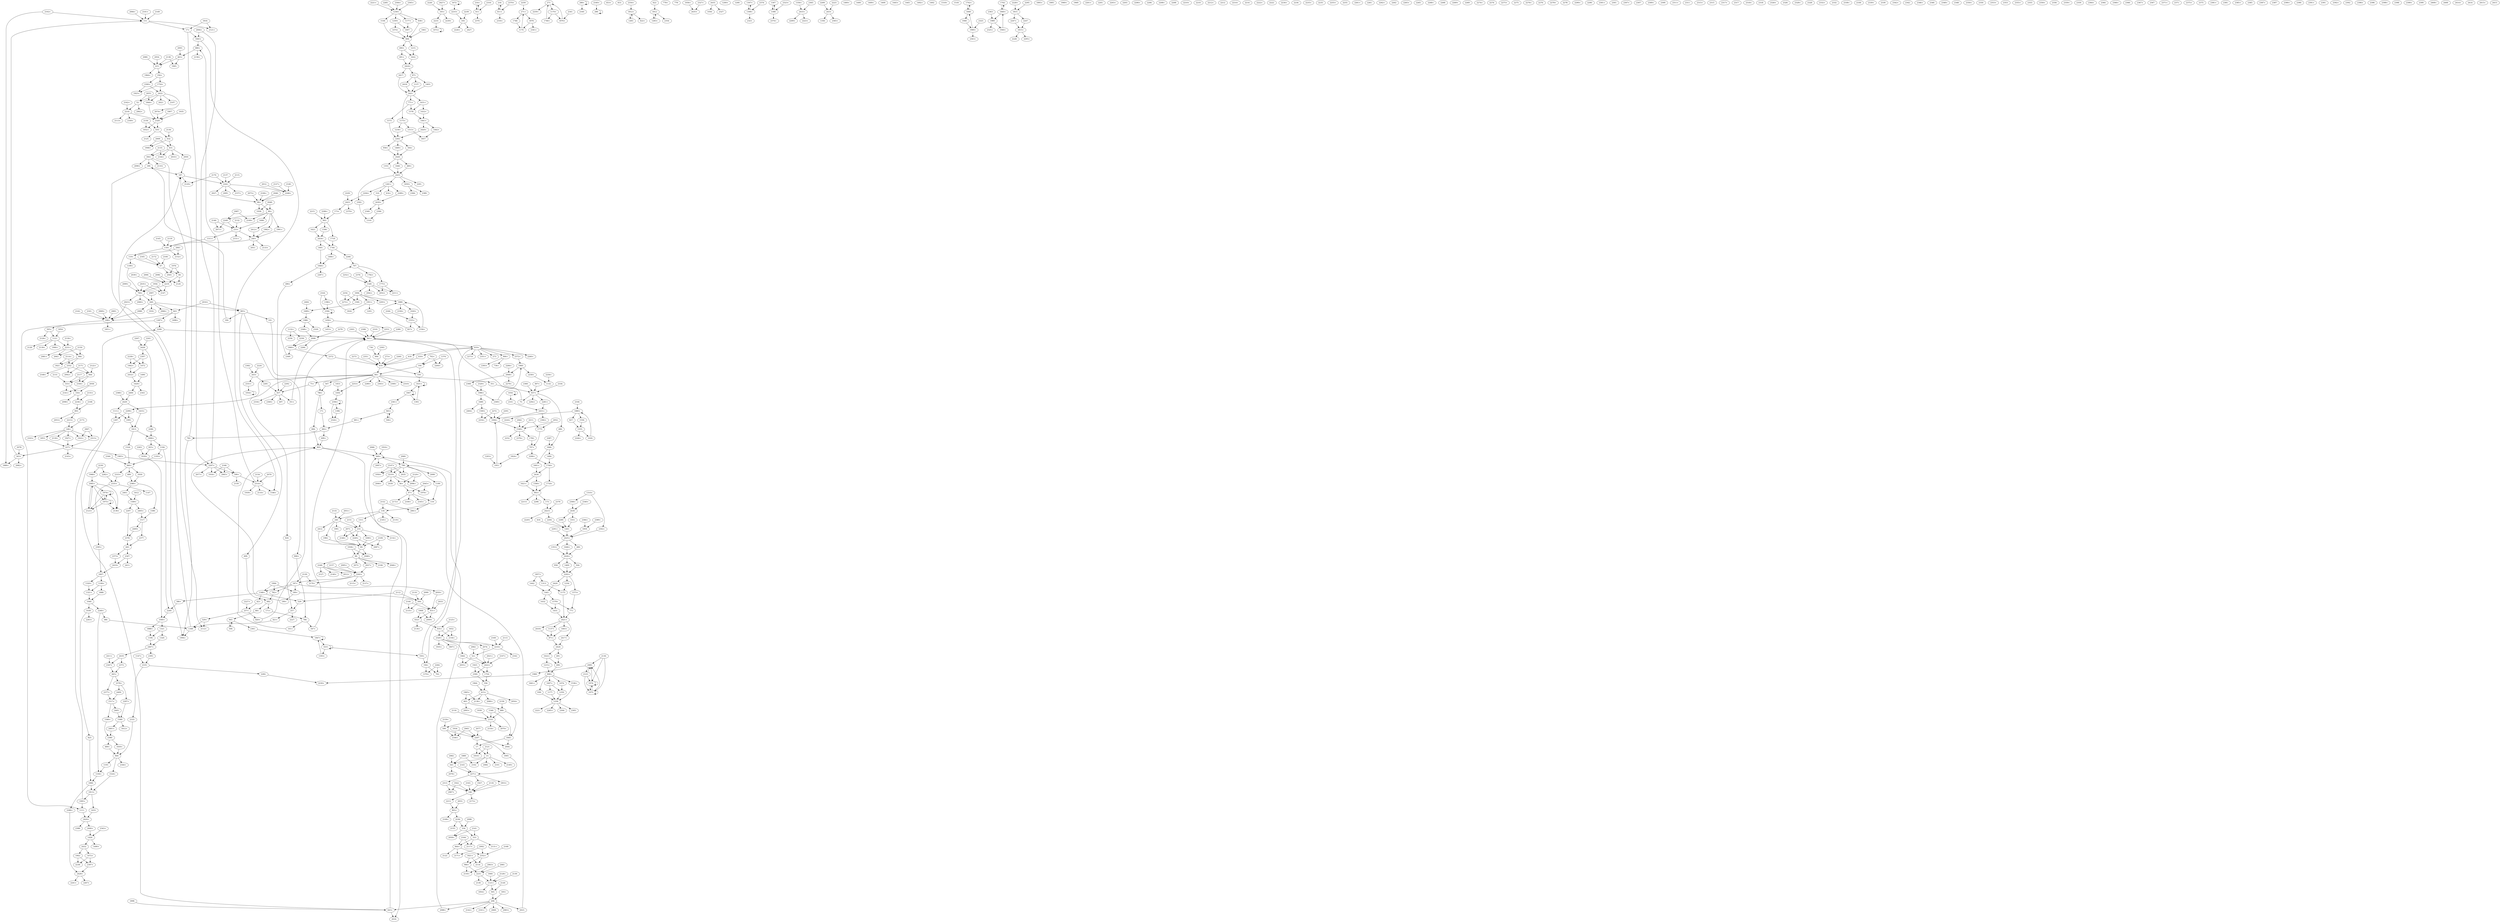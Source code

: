 digraph adj {
graph [k=96]
edge [d=-95]
"15+" [l=96 C=255]
"15-" [l=96 C=255]
"17+" [l=103 C=2040]
"17-" [l=103 C=2040]
"52+" [l=99 C=1020]
"52-" [l=99 C=1020]
"66+" [l=100 C=1275]
"66-" [l=100 C=1275]
"67+" [l=97 C=510]
"67-" [l=97 C=510]
"75+" [l=24370 C=646734]
"75-" [l=24370 C=646734]
"88+" [l=106 C=2805]
"88-" [l=106 C=2805]
"89+" [l=120 C=6375]
"89-" [l=120 C=6375]
"101+" [l=2325 C=79403]
"101-" [l=2325 C=79403]
"118+" [l=148 C=13515]
"118-" [l=148 C=13515]
"119+" [l=100 C=1275]
"119-" [l=100 C=1275]
"146+" [l=166 C=18105]
"146-" [l=166 C=18105]
"165+" [l=1222 C=54197]
"165-" [l=1222 C=54197]
"171+" [l=7738 C=255020]
"171-" [l=7738 C=255020]
"173+" [l=10510 C=230614]
"173-" [l=10510 C=230614]
"187+" [l=99 C=1020]
"187-" [l=99 C=1020]
"189+" [l=96 C=255]
"189-" [l=96 C=255]
"190+" [l=264 C=7681]
"190-" [l=264 C=7681]
"194+" [l=2147 C=88222]
"194-" [l=2147 C=88222]
"208+" [l=112 C=4335]
"208-" [l=112 C=4335]
"216+" [l=1236 C=30328]
"216-" [l=1236 C=30328]
"233+" [l=96 C=255]
"233-" [l=96 C=255]
"240+" [l=100 C=1275]
"240-" [l=100 C=1275]
"257+" [l=533 C=63338]
"257-" [l=533 C=63338]
"271+" [l=197 C=5775]
"271-" [l=197 C=5775]
"273+" [l=2794 C=35081]
"273-" [l=2794 C=35081]
"288+" [l=4413 C=812675]
"288-" [l=4413 C=812675]
"304+" [l=109 C=3570]
"304-" [l=109 C=3570]
"310+" [l=26243 C=479203]
"310-" [l=26243 C=479203]
"333+" [l=138 C=10965]
"333-" [l=138 C=10965]
"334+" [l=102 C=1785]
"334-" [l=102 C=1785]
"343+" [l=98 C=765]
"343-" [l=98 C=765]
"351+" [l=7253 C=225304]
"351-" [l=7253 C=225304]
"356+" [l=347 C=64260]
"356-" [l=347 C=64260]
"386+" [l=351 C=3382]
"386-" [l=351 C=3382]
"415+" [l=132 C=9435]
"415-" [l=132 C=9435]
"416+" [l=5601 C=78035]
"416-" [l=5601 C=78035]
"418+" [l=1220 C=82332]
"418-" [l=1220 C=82332]
"421+" [l=3749 C=123357]
"421-" [l=3749 C=123357]
"445+" [l=146 C=4188]
"445-" [l=146 C=4188]
"453+" [l=9074 C=151905]
"453-" [l=9074 C=151905]
"463+" [l=115 C=5100]
"463-" [l=115 C=5100]
"480+" [l=209 C=13212]
"480-" [l=209 C=13212]
"489+" [l=239 C=2230]
"489-" [l=239 C=2230]
"490+" [l=149 C=8649]
"490-" [l=149 C=8649]
"491+" [l=191 C=7088]
"491-" [l=191 C=7088]
"496+" [l=2223 C=35019]
"496-" [l=2223 C=35019]
"497+" [l=10796 C=189457]
"497-" [l=10796 C=189457]
"499+" [l=6389 C=161940]
"499-" [l=6389 C=161940]
"504+" [l=190 C=9413]
"504-" [l=190 C=9413]
"505+" [l=110 C=3825]
"505-" [l=110 C=3825]
"506+" [l=3891 C=94801]
"506-" [l=3891 C=94801]
"529+" [l=1282 C=60978]
"529-" [l=1282 C=60978]
"547+" [l=1186 C=41712]
"547-" [l=1186 C=41712]
"550+" [l=1033 C=36004]
"550-" [l=1033 C=36004]
"599+" [l=99 C=1020]
"599-" [l=99 C=1020]
"611+" [l=130 C=930]
"611-" [l=130 C=930]
"619+" [l=297 C=42601]
"619-" [l=297 C=42601]
"622+" [l=9576 C=133886]
"622-" [l=9576 C=133886]
"631+" [l=98 C=765]
"631-" [l=98 C=765]
"632+" [l=101 C=1530]
"632-" [l=101 C=1530]
"635+" [l=97 C=510]
"635-" [l=97 C=510]
"643+" [l=96 C=255]
"643-" [l=96 C=255]
"649+" [l=97 C=510]
"649-" [l=97 C=510]
"681+" [l=2120 C=42076]
"681-" [l=2120 C=42076]
"682+" [l=601 C=26073]
"682-" [l=601 C=26073]
"702+" [l=4750 C=207094]
"702-" [l=4750 C=207094]
"736+" [l=3070 C=40803]
"736-" [l=3070 C=40803]
"771+" [l=146 C=1941]
"771-" [l=146 C=1941]
"778+" [l=1227 C=14199]
"778-" [l=1227 C=14199]
"782+" [l=190 C=2195]
"782-" [l=190 C=2195]
"786+" [l=2493 C=98003]
"786-" [l=2493 C=98003]
"790+" [l=114 C=4845]
"790-" [l=114 C=4845]
"797+" [l=148 C=1759]
"797-" [l=148 C=1759]
"805+" [l=96 C=244]
"805-" [l=96 C=244]
"806+" [l=189 C=4236]
"806-" [l=189 C=4236]
"808+" [l=662 C=87866]
"808-" [l=662 C=87866]
"820+" [l=188 C=4316]
"820-" [l=188 C=4316]
"825+" [l=3015 C=66636]
"825-" [l=3015 C=66636]
"827+" [l=230 C=1103]
"827-" [l=230 C=1103]
"837+" [l=1159 C=73560]
"837-" [l=1159 C=73560]
"840+" [l=122 C=1195]
"840-" [l=122 C=1195]
"841+" [l=566 C=90444]
"841-" [l=566 C=90444]
"844+" [l=190 C=24225]
"844-" [l=190 C=24225]
"871+" [l=191 C=13671]
"871-" [l=191 C=13671]
"880+" [l=100 C=1275]
"880-" [l=100 C=1275]
"893+" [l=97 C=510]
"893-" [l=97 C=510]
"906+" [l=758 C=11798]
"906-" [l=758 C=11798]
"938+" [l=234 C=6538]
"938-" [l=234 C=6538]
"945+" [l=1787 C=79845]
"945-" [l=1787 C=79845]
"958+" [l=191 C=4611]
"958-" [l=191 C=4611]
"984+" [l=99 C=1020]
"984-" [l=99 C=1020]
"993+" [l=151 C=2764]
"993-" [l=151 C=2764]
"1020+" [l=315 C=2684]
"1020-" [l=315 C=2684]
"1039+" [l=204 C=4244]
"1039-" [l=204 C=4244]
"1040+" [l=326 C=12323]
"1040-" [l=326 C=12323]
"1054+" [l=167 C=364]
"1054-" [l=167 C=364]
"1056+" [l=1846 C=28910]
"1056-" [l=1846 C=28910]
"1062+" [l=1127 C=10511]
"1062-" [l=1127 C=10511]
"1104+" [l=188 C=989]
"1104-" [l=188 C=989]
"1106+" [l=254 C=7634]
"1106-" [l=254 C=7634]
"1111+" [l=428 C=5257]
"1111-" [l=428 C=5257]
"1121+" [l=104 C=2295]
"1121-" [l=104 C=2295]
"1132+" [l=227 C=4828]
"1132-" [l=227 C=4828]
"1137+" [l=188 C=6647]
"1137-" [l=188 C=6647]
"1147+" [l=245 C=2521]
"1147-" [l=245 C=2521]
"1170+" [l=168 C=1754]
"1170-" [l=168 C=1754]
"1175+" [l=242 C=13513]
"1175-" [l=242 C=13513]
"1177+" [l=315 C=6316]
"1177-" [l=315 C=6316]
"1193+" [l=206 C=1907]
"1193-" [l=206 C=1907]
"1199+" [l=192 C=3844]
"1199-" [l=192 C=3844]
"1200+" [l=1679 C=23986]
"1200-" [l=1679 C=23986]
"1203+" [l=403 C=3457]
"1203-" [l=403 C=3457]
"1215+" [l=191 C=2766]
"1215-" [l=191 C=2766]
"1234+" [l=438 C=17487]
"1234-" [l=438 C=17487]
"1258+" [l=130 C=5181]
"1258-" [l=130 C=5181]
"1259+" [l=150 C=5877]
"1259-" [l=150 C=5877]
"1261+" [l=189 C=6923]
"1261-" [l=189 C=6923]
"1283+" [l=310 C=2951]
"1283-" [l=310 C=2951]
"1287+" [l=186 C=1043]
"1287-" [l=186 C=1043]
"1307+" [l=289 C=3031]
"1307-" [l=289 C=3031]
"1308+" [l=123 C=547]
"1308-" [l=123 C=547]
"1310+" [l=137 C=1175]
"1310-" [l=137 C=1175]
"1311+" [l=191 C=4282]
"1311-" [l=191 C=4282]
"1313+" [l=481 C=11884]
"1313-" [l=481 C=11884]
"1320+" [l=335 C=5965]
"1320-" [l=335 C=5965]
"1321+" [l=147 C=2542]
"1321-" [l=147 C=2542]
"1348+" [l=96 C=82]
"1348-" [l=96 C=82]
"1353+" [l=191 C=1816]
"1353-" [l=191 C=1816]
"1356+" [l=722 C=8864]
"1356-" [l=722 C=8864]
"1374+" [l=1136 C=22378]
"1374-" [l=1136 C=22378]
"1393+" [l=250 C=1936]
"1393-" [l=250 C=1936]
"1396+" [l=403 C=5691]
"1396-" [l=403 C=5691]
"1400+" [l=1607 C=16182]
"1400-" [l=1607 C=16182]
"1403+" [l=188 C=4408]
"1403-" [l=188 C=4408]
"1409+" [l=441 C=2847]
"1409-" [l=441 C=2847]
"1426+" [l=173 C=2956]
"1426-" [l=173 C=2956]
"1431+" [l=156 C=3315]
"1431-" [l=156 C=3315]
"1432+" [l=191 C=2190]
"1432-" [l=191 C=2190]
"1433+" [l=541 C=7488]
"1433-" [l=541 C=7488]
"1441+" [l=169 C=5007]
"1441-" [l=169 C=5007]
"1442+" [l=194 C=2514]
"1442-" [l=194 C=2514]
"1445+" [l=557 C=4170]
"1445-" [l=557 C=4170]
"1453+" [l=147 C=1847]
"1453-" [l=147 C=1847]
"1456+" [l=215 C=4027]
"1456-" [l=215 C=4027]
"1469+" [l=191 C=4231]
"1469-" [l=191 C=4231]
"1472+" [l=1127 C=11700]
"1472-" [l=1127 C=11700]
"1474+" [l=192 C=4705]
"1474-" [l=192 C=4705]
"1484+" [l=343 C=2274]
"1484-" [l=343 C=2274]
"1490+" [l=409 C=3894]
"1490-" [l=409 C=3894]
"1492+" [l=1391 C=11091]
"1492-" [l=1391 C=11091]
"1500+" [l=229 C=1449]
"1500-" [l=229 C=1449]
"1506+" [l=350 C=5249]
"1506-" [l=350 C=5249]
"1517+" [l=155 C=2208]
"1517-" [l=155 C=2208]
"1518+" [l=770 C=4648]
"1518-" [l=770 C=4648]
"1524+" [l=381 C=4065]
"1524-" [l=381 C=4065]
"1536+" [l=324 C=3733]
"1536-" [l=324 C=3733]
"1546+" [l=122 C=114]
"1546-" [l=122 C=114]
"1549+" [l=99 C=62]
"1549-" [l=99 C=62]
"1555+" [l=157 C=1095]
"1555-" [l=157 C=1095]
"1556+" [l=230 C=830]
"1556-" [l=230 C=830]
"1573+" [l=252 C=4401]
"1573-" [l=252 C=4401]
"1578+" [l=156 C=4790]
"1578-" [l=156 C=4790]
"1580+" [l=725 C=12870]
"1580-" [l=725 C=12870]
"1589+" [l=167 C=3230]
"1589-" [l=167 C=3230]
"1601+" [l=453 C=3711]
"1601-" [l=453 C=3711]
"1607+" [l=112 C=579]
"1607-" [l=112 C=579]
"1612+" [l=254 C=2324]
"1612-" [l=254 C=2324]
"1621+" [l=333 C=2521]
"1621-" [l=333 C=2521]
"1622+" [l=149 C=7536]
"1622-" [l=149 C=7536]
"1631+" [l=143 C=1542]
"1631-" [l=143 C=1542]
"1646+" [l=191 C=1661]
"1646-" [l=191 C=1661]
"1652+" [l=155 C=173]
"1652-" [l=155 C=173]
"1661+" [l=192 C=2475]
"1661-" [l=192 C=2475]
"1672+" [l=211 C=1360]
"1672-" [l=211 C=1360]
"1689+" [l=260 C=1759]
"1689-" [l=260 C=1759]
"1690+" [l=191 C=393]
"1690-" [l=191 C=393]
"1694+" [l=195 C=670]
"1694-" [l=195 C=670]
"1702+" [l=229 C=926]
"1702-" [l=229 C=926]
"1718+" [l=626 C=10536]
"1718-" [l=626 C=10536]
"1744+" [l=163 C=2224]
"1744-" [l=163 C=2224]
"1746+" [l=191 C=1183]
"1746-" [l=191 C=1183]
"1754+" [l=191 C=518]
"1754-" [l=191 C=518]
"1775+" [l=232 C=1376]
"1775-" [l=232 C=1376]
"1782+" [l=191 C=1218]
"1782-" [l=191 C=1218]
"1806+" [l=125 C=813]
"1806-" [l=125 C=813]
"1807+" [l=101 C=14]
"1807-" [l=101 C=14]
"1812+" [l=129 C=731]
"1812-" [l=129 C=731]
"1813+" [l=121 C=544]
"1813-" [l=121 C=544]
"1815+" [l=123 C=865]
"1815-" [l=123 C=865]
"1816+" [l=148 C=130]
"1816-" [l=148 C=130]
"1821+" [l=146 C=177]
"1821-" [l=146 C=177]
"1824+" [l=295 C=3002]
"1824-" [l=295 C=3002]
"1830+" [l=281 C=2275]
"1830-" [l=281 C=2275]
"1840+" [l=129 C=388]
"1840-" [l=129 C=388]
"1844+" [l=191 C=389]
"1844-" [l=191 C=389]
"1845+" [l=191 C=514]
"1845-" [l=191 C=514]
"1846+" [l=117 C=385]
"1846-" [l=117 C=385]
"1847+" [l=132 C=1763]
"1847-" [l=132 C=1763]
"1851+" [l=105 C=28]
"1851-" [l=105 C=28]
"1853+" [l=191 C=346]
"1853-" [l=191 C=346]
"1854+" [l=154 C=179]
"1854-" [l=154 C=179]
"1857+" [l=96 C=47]
"1857-" [l=96 C=47]
"1859+" [l=185 C=2775]
"1859-" [l=185 C=2775]
"1876+" [l=147 C=1008]
"1876-" [l=147 C=1008]
"1880+" [l=96 C=27]
"1880-" [l=96 C=27]
"1888+" [l=228 C=2066]
"1888-" [l=228 C=2066]
"1889+" [l=120 C=128]
"1889-" [l=120 C=128]
"1895+" [l=396 C=2216]
"1895-" [l=396 C=2216]
"1898+" [l=102 C=18]
"1898-" [l=102 C=18]
"1900+" [l=111 C=33]
"1900-" [l=111 C=33]
"1905+" [l=191 C=481]
"1905-" [l=191 C=481]
"1908+" [l=146 C=233]
"1908-" [l=146 C=233]
"1916+" [l=138 C=187]
"1916-" [l=138 C=187]
"1922+" [l=177 C=309]
"1922-" [l=177 C=309]
"1925+" [l=112 C=40]
"1925-" [l=112 C=40]
"1927+" [l=191 C=285]
"1927-" [l=191 C=285]
"1934+" [l=143 C=644]
"1934-" [l=143 C=644]
"1935+" [l=155 C=170]
"1935-" [l=155 C=170]
"1938+" [l=110 C=30]
"1938-" [l=110 C=30]
"1939+" [l=102 C=22]
"1939-" [l=102 C=22]
"1940+" [l=199 C=736]
"1940-" [l=199 C=736]
"1951+" [l=238 C=1595]
"1951-" [l=238 C=1595]
"1956+" [l=165 C=187]
"1956-" [l=165 C=187]
"1960+" [l=206 C=1513]
"1960-" [l=206 C=1513]
"1964+" [l=142 C=148]
"1964-" [l=142 C=148]
"1965+" [l=134 C=86]
"1965-" [l=134 C=86]
"1968+" [l=189 C=1222]
"1968-" [l=189 C=1222]
"1969+" [l=193 C=485]
"1969-" [l=193 C=485]
"1974+" [l=191 C=1105]
"1974-" [l=191 C=1105]
"1975+" [l=96 C=255]
"1975-" [l=96 C=255]
"1976+" [l=138 C=151]
"1976-" [l=138 C=151]
"1982+" [l=191 C=383]
"1982-" [l=191 C=383]
"1986+" [l=120 C=271]
"1986-" [l=120 C=271]
"1989+" [l=98 C=69]
"1989-" [l=98 C=69]
"1991+" [l=191 C=551]
"1991-" [l=191 C=551]
"1994+" [l=149 C=133]
"1994-" [l=149 C=133]
"1995+" [l=136 C=384]
"1995-" [l=136 C=384]
"2004+" [l=154 C=201]
"2004-" [l=154 C=201]
"2006+" [l=132 C=84]
"2006-" [l=132 C=84]
"2008+" [l=96 C=12]
"2008-" [l=96 C=12]
"2009+" [l=126 C=137]
"2009-" [l=126 C=137]
"2012+" [l=173 C=166]
"2012-" [l=173 C=166]
"2016+" [l=157 C=261]
"2016-" [l=157 C=261]
"2021+" [l=155 C=248]
"2021-" [l=155 C=248]
"2023+" [l=191 C=266]
"2023-" [l=191 C=266]
"2027+" [l=191 C=348]
"2027-" [l=191 C=348]
"2033+" [l=143 C=254]
"2033-" [l=143 C=254]
"2035+" [l=134 C=177]
"2035-" [l=134 C=177]
"2039+" [l=127 C=83]
"2039-" [l=127 C=83]
"2042+" [l=276 C=1549]
"2042-" [l=276 C=1549]
"2045+" [l=124 C=67]
"2045-" [l=124 C=67]
"2046+" [l=142 C=98]
"2046-" [l=142 C=98]
"2048+" [l=153 C=301]
"2048-" [l=153 C=301]
"2050+" [l=191 C=336]
"2050-" [l=191 C=336]
"2051+" [l=113 C=48]
"2051-" [l=113 C=48]
"2052+" [l=120 C=177]
"2052-" [l=120 C=177]
"2053+" [l=145 C=165]
"2053-" [l=145 C=165]
"2054+" [l=163 C=161]
"2054-" [l=163 C=161]
"2055+" [l=122 C=96]
"2055-" [l=122 C=96]
"2058+" [l=130 C=140]
"2058-" [l=130 C=140]
"2060+" [l=166 C=179]
"2060-" [l=166 C=179]
"2061+" [l=168 C=210]
"2061-" [l=168 C=210]
"2062+" [l=129 C=98]
"2062-" [l=129 C=98]
"2063+" [l=171 C=207]
"2063-" [l=171 C=207]
"2065+" [l=123 C=226]
"2065-" [l=123 C=226]
"2066+" [l=103 C=21]
"2066-" [l=103 C=21]
"2067+" [l=138 C=149]
"2067-" [l=138 C=149]
"2069+" [l=136 C=161]
"2069-" [l=136 C=161]
"2070+" [l=128 C=68]
"2070-" [l=128 C=68]
"2071+" [l=136 C=98]
"2071-" [l=136 C=98]
"2073+" [l=112 C=53]
"2073-" [l=112 C=53]
"2074+" [l=191 C=279]
"2074-" [l=191 C=279]
"2077+" [l=140 C=150]
"2077-" [l=140 C=150]
"2078+" [l=122 C=78]
"2078-" [l=122 C=78]
"2080+" [l=117 C=51]
"2080-" [l=117 C=51]
"2081+" [l=138 C=118]
"2081-" [l=138 C=118]
"2082+" [l=153 C=158]
"2082-" [l=153 C=158]
"2083+" [l=138 C=128]
"2083-" [l=138 C=128]
"2084+" [l=134 C=83]
"2084-" [l=134 C=83]
"2085+" [l=96 C=24]
"2085-" [l=96 C=24]
"2087+" [l=170 C=255]
"2087-" [l=170 C=255]
"2088+" [l=191 C=360]
"2088-" [l=191 C=360]
"2090+" [l=139 C=97]
"2090-" [l=139 C=97]
"2092+" [l=125 C=87]
"2092-" [l=125 C=87]
"2093+" [l=143 C=190]
"2093-" [l=143 C=190]
"2095+" [l=121 C=63]
"2095-" [l=121 C=63]
"2096+" [l=116 C=44]
"2096-" [l=116 C=44]
"2097+" [l=160 C=174]
"2097-" [l=160 C=174]
"2098+" [l=115 C=60]
"2098-" [l=115 C=60]
"2099+" [l=146 C=156]
"2099-" [l=146 C=156]
"2100+" [l=150 C=121]
"2100-" [l=150 C=121]
"2101+" [l=120 C=88]
"2101-" [l=120 C=88]
"2102+" [l=108 C=33]
"2102-" [l=108 C=33]
"2106+" [l=168 C=245]
"2106-" [l=168 C=245]
"2107+" [l=164 C=168]
"2107-" [l=164 C=168]
"2108+" [l=108 C=32]
"2108-" [l=108 C=32]
"2109+" [l=159 C=186]
"2109-" [l=159 C=186]
"2110+" [l=141 C=101]
"2110-" [l=141 C=101]
"2112+" [l=144 C=272]
"2112-" [l=144 C=272]
"2113+" [l=126 C=70]
"2113-" [l=126 C=70]
"2114+" [l=127 C=70]
"2114-" [l=127 C=70]
"2115+" [l=155 C=231]
"2115-" [l=155 C=231]
"2116+" [l=127 C=158]
"2116-" [l=127 C=158]
"2117+" [l=171 C=234]
"2117-" [l=171 C=234]
"2118+" [l=138 C=162]
"2118-" [l=138 C=162]
"2119+" [l=109 C=40]
"2119-" [l=109 C=40]
"2120+" [l=135 C=111]
"2120-" [l=135 C=111]
"2121+" [l=109 C=36]
"2121-" [l=109 C=36]
"2122+" [l=143 C=111]
"2122-" [l=143 C=111]
"2123+" [l=190 C=1990]
"2123-" [l=190 C=1990]
"2125+" [l=131 C=89]
"2125-" [l=131 C=89]
"2126+" [l=117 C=51]
"2126-" [l=117 C=51]
"2127+" [l=130 C=160]
"2127-" [l=130 C=160]
"2128+" [l=123 C=77]
"2128-" [l=123 C=77]
"2129+" [l=137 C=154]
"2129-" [l=137 C=154]
"2130+" [l=127 C=69]
"2130-" [l=127 C=69]
"2131+" [l=136 C=101]
"2131-" [l=136 C=101]
"2132+" [l=157 C=151]
"2132-" [l=157 C=151]
"2133+" [l=118 C=48]
"2133-" [l=118 C=48]
"2134+" [l=113 C=44]
"2134-" [l=113 C=44]
"2135+" [l=112 C=48]
"2135-" [l=112 C=48]
"2136+" [l=111 C=130]
"2136-" [l=111 C=130]
"2137+" [l=125 C=84]
"2137-" [l=125 C=84]
"2138+" [l=116 C=46]
"2138-" [l=116 C=46]
"2139+" [l=108 C=32]
"2139-" [l=108 C=32]
"2140+" [l=142 C=115]
"2140-" [l=142 C=115]
"2141+" [l=131 C=78]
"2141-" [l=131 C=78]
"2142+" [l=118 C=48]
"2142-" [l=118 C=48]
"2143+" [l=138 C=137]
"2143-" [l=138 C=137]
"2144+" [l=149 C=110]
"2144-" [l=149 C=110]
"2145+" [l=111 C=44]
"2145-" [l=111 C=44]
"2146+" [l=115 C=52]
"2146-" [l=115 C=52]
"2147+" [l=126 C=163]
"2147-" [l=126 C=163]
"2149+" [l=124 C=68]
"2149-" [l=124 C=68]
"2150+" [l=110 C=33]
"2150-" [l=110 C=33]
"2151+" [l=109 C=50]
"2151-" [l=109 C=50]
"2152+" [l=123 C=77]
"2152-" [l=123 C=77]
"2154+" [l=131 C=88]
"2154-" [l=131 C=88]
"2155+" [l=130 C=100]
"2155-" [l=130 C=100]
"2156+" [l=113 C=44]
"2156-" [l=113 C=44]
"2157+" [l=102 C=16]
"2157-" [l=102 C=16]
"2158+" [l=108 C=42]
"2158-" [l=108 C=42]
"2159+" [l=119 C=71]
"2159-" [l=119 C=71]
"2160+" [l=144 C=163]
"2160-" [l=144 C=163]
"2161+" [l=158 C=214]
"2161-" [l=158 C=214]
"2162+" [l=119 C=57]
"2162-" [l=119 C=57]
"2163+" [l=138 C=100]
"2163-" [l=138 C=100]
"2164+" [l=144 C=100]
"2164-" [l=144 C=100]
"2165+" [l=112 C=36]
"2165-" [l=112 C=36]
"2166+" [l=122 C=78]
"2166-" [l=122 C=78]
"2168+" [l=133 C=78]
"2168-" [l=133 C=78]
"2169+" [l=130 C=74]
"2169-" [l=130 C=74]
"2170+" [l=113 C=43]
"2170-" [l=113 C=43]
"2171+" [l=166 C=203]
"2171-" [l=166 C=203]
"2172+" [l=116 C=65]
"2172-" [l=116 C=65]
"2173+" [l=134 C=89]
"2173-" [l=134 C=89]
"2201+" [l=7964 C=88253]
"2201-" [l=7964 C=88253]
"2202+" [l=425 C=67994]
"2202-" [l=425 C=67994]
"2203+" [l=77912 C=1104919]
"2203-" [l=77912 C=1104919]
"2204+" [l=20266 C=261690]
"2204-" [l=20266 C=261690]
"2206+" [l=26743 C=383189]
"2206-" [l=26743 C=383189]
"2207+" [l=142 C=11985]
"2207-" [l=142 C=11985]
"2208+" [l=15952 C=244346]
"2208-" [l=15952 C=244346]
"2209+" [l=11762 C=160195]
"2209-" [l=11762 C=160195]
"2210+" [l=13517 C=179164]
"2210-" [l=13517 C=179164]
"2211+" [l=9039 C=108201]
"2211-" [l=9039 C=108201]
"2212+" [l=51209 C=667705]
"2212-" [l=51209 C=667705]
"2213+" [l=230 C=34425]
"2213-" [l=230 C=34425]
"2214+" [l=4919 C=62120]
"2214-" [l=4919 C=62120]
"2215+" [l=19419 C=396353]
"2215-" [l=19419 C=396353]
"2216+" [l=110 C=3825]
"2216-" [l=110 C=3825]
"2219+" [l=103 C=2040]
"2219-" [l=103 C=2040]
"2221+" [l=41259 C=698574]
"2221-" [l=41259 C=698574]
"2222+" [l=22408 C=315351]
"2222-" [l=22408 C=315351]
"2223+" [l=6847 C=112496]
"2223-" [l=6847 C=112496]
"2224+" [l=105468 C=1525551]
"2224-" [l=105468 C=1525551]
"2226+" [l=49223 C=1048612]
"2226-" [l=49223 C=1048612]
"2227+" [l=11928 C=520015]
"2227-" [l=11928 C=520015]
"2228+" [l=80064 C=1671203]
"2228-" [l=80064 C=1671203]
"2229+" [l=96242 C=1432457]
"2229-" [l=96242 C=1432457]
"2230+" [l=98342 C=1367231]
"2230-" [l=98342 C=1367231]
"2231+" [l=162 C=17085]
"2231-" [l=162 C=17085]
"2233+" [l=15989 C=220343]
"2233-" [l=15989 C=220343]
"2234+" [l=16133 C=214584]
"2234-" [l=16133 C=214584]
"2235+" [l=54060 C=712825]
"2235-" [l=54060 C=712825]
"2236+" [l=605 C=130050]
"2236-" [l=605 C=130050]
"2238+" [l=23032 C=426654]
"2238-" [l=23032 C=426654]
"2239+" [l=166797 C=2686737]
"2239-" [l=166797 C=2686737]
"2240+" [l=2804 C=35475]
"2240-" [l=2804 C=35475]
"2241+" [l=35251 C=533427]
"2241-" [l=35251 C=533427]
"2242+" [l=142 C=11985]
"2242-" [l=142 C=11985]
"2244+" [l=2342 C=22582]
"2244-" [l=2342 C=22582]
"2247+" [l=1931 C=22222]
"2247-" [l=1931 C=22222]
"2248+" [l=151 C=14280]
"2248-" [l=151 C=14280]
"2249+" [l=148 C=13515]
"2249-" [l=148 C=13515]
"2252+" [l=5982 C=65194]
"2252-" [l=5982 C=65194]
"2253+" [l=56189 C=712090]
"2253-" [l=56189 C=712090]
"2254+" [l=34885 C=504079]
"2254-" [l=34885 C=504079]
"2255+" [l=36289 C=496637]
"2255-" [l=36289 C=496637]
"2256+" [l=81222 C=1185313]
"2256-" [l=81222 C=1185313]
"2258+" [l=99054 C=1791843]
"2258-" [l=99054 C=1791843]
"2259+" [l=9146 C=111497]
"2259-" [l=9146 C=111497]
"2260+" [l=43505 C=529545]
"2260-" [l=43505 C=529545]
"2261+" [l=17869 C=231125]
"2261-" [l=17869 C=231125]
"2262+" [l=39545 C=582349]
"2262-" [l=39545 C=582349]
"2263+" [l=116295 C=1742666]
"2263-" [l=116295 C=1742666]
"2264+" [l=21965 C=406853]
"2264-" [l=21965 C=406853]
"2265+" [l=123720 C=1781736]
"2265-" [l=123720 C=1781736]
"2266+" [l=44902 C=782985]
"2266-" [l=44902 C=782985]
"2267+" [l=13316 C=229710]
"2267-" [l=13316 C=229710]
"2268+" [l=29079 C=504895]
"2268-" [l=29079 C=504895]
"2269+" [l=28162 C=410037]
"2269-" [l=28162 C=410037]
"2271+" [l=128 C=8415]
"2271-" [l=128 C=8415]
"2272+" [l=45175 C=579832]
"2272-" [l=45175 C=579832]
"2273+" [l=25085 C=359879]
"2273-" [l=25085 C=359879]
"2274+" [l=9874 C=136400]
"2274-" [l=9874 C=136400]
"2275+" [l=52302 C=590871]
"2275-" [l=52302 C=590871]
"2276+" [l=36475 C=517973]
"2276-" [l=36475 C=517973]
"2278+" [l=100387 C=1464669]
"2278-" [l=100387 C=1464669]
"2279+" [l=6084 C=73839]
"2279-" [l=6084 C=73839]
"2280+" [l=14981 C=197020]
"2280-" [l=14981 C=197020]
"2281+" [l=15800 C=228310]
"2281-" [l=15800 C=228310]
"2282+" [l=108352 C=1658125]
"2282-" [l=108352 C=1658125]
"2284+" [l=64348 C=886670]
"2284-" [l=64348 C=886670]
"2285+" [l=114551 C=1791116]
"2285-" [l=114551 C=1791116]
"2286+" [l=23739 C=383083]
"2286-" [l=23739 C=383083]
"2287+" [l=9477 C=230244]
"2287-" [l=9477 C=230244]
"2289+" [l=34429 C=527326]
"2289-" [l=34429 C=527326]
"2290+" [l=26690 C=355441]
"2290-" [l=26690 C=355441]
"2291+" [l=80598 C=1298172]
"2291-" [l=80598 C=1298172]
"2292+" [l=46878 C=633293]
"2292-" [l=46878 C=633293]
"2293+" [l=13894 C=217323]
"2293-" [l=13894 C=217323]
"2295+" [l=14230 C=218728]
"2295-" [l=14230 C=218728]
"2296+" [l=11949 C=209475]
"2296-" [l=11949 C=209475]
"2297+" [l=539 C=12324]
"2297-" [l=539 C=12324]
"2299+" [l=2385 C=50573]
"2299-" [l=2385 C=50573]
"2300+" [l=191 C=24480]
"2300-" [l=191 C=24480]
"2301+" [l=66903 C=997745]
"2301-" [l=66903 C=997745]
"2302+" [l=94220 C=1441384]
"2302-" [l=94220 C=1441384]
"2303+" [l=34532 C=436351]
"2303-" [l=34532 C=436351]
"2304+" [l=15188 C=241708]
"2304-" [l=15188 C=241708]
"2305+" [l=5869 C=94772]
"2305-" [l=5869 C=94772]
"2306+" [l=4563 C=84142]
"2306-" [l=4563 C=84142]
"2307+" [l=4873 C=50822]
"2307-" [l=4873 C=50822]
"2308+" [l=115847 C=1911619]
"2308-" [l=115847 C=1911619]
"2309+" [l=9505 C=127506]
"2309-" [l=9505 C=127506]
"2310+" [l=7936 C=129887]
"2310-" [l=7936 C=129887]
"2311+" [l=132951 C=1807239]
"2311-" [l=132951 C=1807239]
"2313+" [l=173 C=19890]
"2313-" [l=173 C=19890]
"2314+" [l=104 C=2295]
"2314-" [l=104 C=2295]
"2315+" [l=14085 C=177640]
"2315-" [l=14085 C=177640]
"2316+" [l=12495 C=163075]
"2316-" [l=12495 C=163075]
"2317+" [l=3374 C=35455]
"2317-" [l=3374 C=35455]
"2318+" [l=174302 C=2569395]
"2318-" [l=174302 C=2569395]
"2320+" [l=107 C=3060]
"2320-" [l=107 C=3060]
"2323+" [l=7847 C=123767]
"2323-" [l=7847 C=123767]
"2324+" [l=61676 C=888949]
"2324-" [l=61676 C=888949]
"2325+" [l=29454 C=405333]
"2325-" [l=29454 C=405333]
"2326+" [l=1066 C=6135]
"2326-" [l=1066 C=6135]
"2327+" [l=27767 C=391009]
"2327-" [l=27767 C=391009]
"2328+" [l=110517 C=1459092]
"2328-" [l=110517 C=1459092]
"2329+" [l=6178 C=65818]
"2329-" [l=6178 C=65818]
"2331+" [l=9198 C=113543]
"2331-" [l=9198 C=113543]
"2332+" [l=25633 C=366829]
"2332-" [l=25633 C=366829]
"2333+" [l=491 C=7566]
"2333-" [l=491 C=7566]
"2334+" [l=42430 C=549357]
"2334-" [l=42430 C=549357]
"2335+" [l=141 C=2335]
"2335-" [l=141 C=2335]
"2336+" [l=10193 C=146964]
"2336-" [l=10193 C=146964]
"2338+" [l=6472 C=77697]
"2338-" [l=6472 C=77697]
"2339+" [l=79339 C=1254477]
"2339-" [l=79339 C=1254477]
"2340+" [l=32847 C=528786]
"2340-" [l=32847 C=528786]
"2341+" [l=27300 C=399398]
"2341-" [l=27300 C=399398]
"2342+" [l=30124 C=413374]
"2342-" [l=30124 C=413374]
"2343+" [l=3752 C=59577]
"2343-" [l=3752 C=59577]
"2344+" [l=17721 C=299419]
"2344-" [l=17721 C=299419]
"2346+" [l=21023 C=282666]
"2346-" [l=21023 C=282666]
"2347+" [l=239 C=8037]
"2347-" [l=239 C=8037]
"2348+" [l=61763 C=876387]
"2348-" [l=61763 C=876387]
"2350+" [l=33646 C=456742]
"2350-" [l=33646 C=456742]
"2351+" [l=3837 C=58814]
"2351-" [l=3837 C=58814]
"2352+" [l=117 C=5610]
"2352-" [l=117 C=5610]
"2353+" [l=41345 C=514295]
"2353-" [l=41345 C=514295]
"2354+" [l=72336 C=1049921]
"2354-" [l=72336 C=1049921]
"2355+" [l=4282 C=47176]
"2355-" [l=4282 C=47176]
"2356+" [l=7179 C=73704]
"2356-" [l=7179 C=73704]
"2359+" [l=15573 C=175300]
"2359-" [l=15573 C=175300]
"2360+" [l=2119 C=24576]
"2360-" [l=2119 C=24576]
"2361+" [l=1481 C=41699]
"2361-" [l=1481 C=41699]
"2363+" [l=114736 C=1653995]
"2363-" [l=114736 C=1653995]
"2364+" [l=6701 C=84031]
"2364-" [l=6701 C=84031]
"2365+" [l=112939 C=1755908]
"2365-" [l=112939 C=1755908]
"2366+" [l=1583 C=16361]
"2366-" [l=1583 C=16361]
"2367+" [l=51466 C=654540]
"2367-" [l=51466 C=654540]
"2368+" [l=29677 C=362057]
"2368-" [l=29677 C=362057]
"2369+" [l=25849 C=331906]
"2369-" [l=25849 C=331906]
"2370+" [l=141432 C=2151047]
"2370-" [l=141432 C=2151047]
"2371+" [l=25551 C=332166]
"2371-" [l=25551 C=332166]
"2372+" [l=4260 C=52447]
"2372-" [l=4260 C=52447]
"2373+" [l=295 C=6442]
"2373-" [l=295 C=6442]
"2374+" [l=4288 C=68801]
"2374-" [l=4288 C=68801]
"2375+" [l=1743 C=13296]
"2375-" [l=1743 C=13296]
"2376+" [l=62012 C=932196]
"2376-" [l=62012 C=932196]
"2377+" [l=407 C=11103]
"2377-" [l=407 C=11103]
"2378+" [l=200 C=9558]
"2378-" [l=200 C=9558]
"2379+" [l=12175 C=160067]
"2379-" [l=12175 C=160067]
"2380+" [l=332 C=9432]
"2380-" [l=332 C=9432]
"2381+" [l=9389 C=102940]
"2381-" [l=9389 C=102940]
"2382+" [l=37596 C=484282]
"2382-" [l=37596 C=484282]
"2384+" [l=4395 C=62893]
"2384-" [l=4395 C=62893]
"2385+" [l=7246 C=72195]
"2385-" [l=7246 C=72195]
"2387+" [l=7807 C=79176]
"2387-" [l=7807 C=79176]
"2388+" [l=1193 C=16941]
"2388-" [l=1193 C=16941]
"2389+" [l=5425 C=77956]
"2389-" [l=5425 C=77956]
"2390+" [l=93935 C=1360433]
"2390-" [l=93935 C=1360433]
"2391+" [l=4101 C=53921]
"2391-" [l=4101 C=53921]
"2392+" [l=3757 C=43447]
"2392-" [l=3757 C=43447]
"2393+" [l=826 C=7714]
"2393-" [l=826 C=7714]
"2394+" [l=198 C=5037]
"2394-" [l=198 C=5037]
"2395+" [l=1432 C=35321]
"2395-" [l=1432 C=35321]
"2396+" [l=6130 C=67146]
"2396-" [l=6130 C=67146]
"2397+" [l=10575 C=175083]
"2397-" [l=10575 C=175083]
"2398+" [l=33741 C=397595]
"2398-" [l=33741 C=397595]
"2399+" [l=10795 C=138660]
"2399-" [l=10795 C=138660]
"2400+" [l=5046 C=94913]
"2400-" [l=5046 C=94913]
"2401+" [l=476 C=6474]
"2401-" [l=476 C=6474]
"2404+" [l=8030 C=99485]
"2404-" [l=8030 C=99485]
"2405+" [l=272 C=3864]
"2405-" [l=272 C=3864]
"2407+" [l=130 C=2046]
"2407-" [l=130 C=2046]
"2408+" [l=16186 C=245155]
"2408-" [l=16186 C=245155]
"2409+" [l=302 C=6430]
"2409-" [l=302 C=6430]
"2411+" [l=269 C=4013]
"2411-" [l=269 C=4013]
"2412+" [l=191 C=661]
"2412-" [l=191 C=661]
"2414+" [l=60433 C=730331]
"2414-" [l=60433 C=730331]
"2415+" [l=47373 C=649145]
"2415-" [l=47373 C=649145]
"2417+" [l=300 C=6240]
"2417-" [l=300 C=6240]
"2418+" [l=204 C=6780]
"2418-" [l=204 C=6780]
"2419+" [l=240 C=7685]
"2419-" [l=240 C=7685]
"2420+" [l=217 C=9265]
"2420-" [l=217 C=9265]
"2421+" [l=1499 C=218839]
"2421-" [l=1499 C=218839]
"2422+" [l=297 C=51510]
"2422-" [l=297 C=51510]
"2423+" [l=1187 C=14815]
"2423-" [l=1187 C=14815]
"2424+" [l=616 C=90122]
"2424-" [l=616 C=90122]
"2425+" [l=600 C=81731]
"2425-" [l=600 C=81731]
"2426+" [l=660 C=74736]
"2426-" [l=660 C=74736]
"2427+" [l=69248 C=1084079]
"2427-" [l=69248 C=1084079]
"2428+" [l=677 C=24466]
"2428-" [l=677 C=24466]
"2429+" [l=3571 C=81786]
"2429-" [l=3571 C=81786]
"2430+" [l=932 C=25971]
"2430-" [l=932 C=25971]
"2431+" [l=526 C=9841]
"2431-" [l=526 C=9841]
"2432+" [l=1031 C=19306]
"2432-" [l=1031 C=19306]
"2433+" [l=1870 C=25781]
"2433-" [l=1870 C=25781]
"2434+" [l=346 C=5383]
"2434-" [l=346 C=5383]
"2435+" [l=12409 C=178005]
"2435-" [l=12409 C=178005]
"15+" -> "17+"
"15+" -> "2121+"
"15-" -> "2149+"
"15-" -> "2084-" [d=-63]
"15-" -> "2101-" [d=-56]
"15-" -> "2102-" [d=-54]
"15-" -> "343-" [d=-34]
"17+" -> "1845+"
"17+" -> "2207+" [d=-76]
"17-" -> "15-"
"17-" -> "1816+"
"52+" -> "2055+"
"52+" -> "2422+" [d=-54]
"52-" -> "2062+"
"52-" -> "2216-" [d=-80]
"66+" -> "67+"
"66+" -> "1976+"
"66-" -> "2120-"
"66-" -> "2219-" [d=-86]
"67+" -> "2172+"
"67+" -> "2100+" [d=-85]
"67+" -> "2165+" [d=-76]
"67+" -> "119-" [d=-43]
"67-" -> "66-"
"67-" -> "2045-"
"75+" -> "837-"
"75-" -> "841+" [d=-94]
"88+" -> "89+"
"88+" -> "1938-"
"88-" -> "2046+"
"88-" -> "2027+" [d=-80]
"88-" -> "2073-" [d=-64]
"88-" -> "2106-" [d=-63]
"88-" -> "2248-" [d=-63]
"89+" -> "1690-"
"89+" -> "2412+" [d=-78]
"89+" -> "1991+" [d=-76]
"89+" -> "1982+" [d=-74]
"89+" -> "2109+" [d=-71]
"89+" -> "2249-" [d=-71]
"89-" -> "88-"
"89-" -> "2048+"
"101+" -> "805-" [d=-94]
"101-" -> "786+"
"118+" -> "2152+"
"118+" -> "119+"
"118-" -> "1311-"
"118-" -> "2119+" [d=-87]
"118-" -> "2145+" [d=-37]
"118-" -> "240-" [d=-24]
"119+" -> "1199+"
"119+" -> "67-" [d=-43]
"119-" -> "118-"
"119-" -> "2061+"
"146+" -> "2163+"
"146+" -> "2118+" [d=-65]
"146+" -> "1927+" [d=-53]
"146+" -> "1853-" [d=-42]
"146+" -> "1922+" [d=-35]
"146+" -> "2313+" [d=-35]
"146-" -> "2173+"
"146-" -> "2213-"
"165+" -> "2233-"
"165+" -> "2239+"
"165-" -> "2226+"
"165-" -> "2427-"
"171+" -> "786-"
"171-" -> "682+"
"173+" -> "993-" [d=-53]
"173-" -> "2423+"
"187+" -> "2050+"
"187+" -> "189+" [d=-91]
"187+" -> "782+" [d=-91]
"187+" -> "1348+" [d=-91]
"187-" -> "2129+"
"187-" -> "2242-" [d=-80]
"189+" -> "190+"
"189+" -> "304-" [d=-84]
"189-" -> "1994+"
"189-" -> "187-" [d=-91]
"190+" -> "805-" [d=-94]
"190-" -> "189-"
"194+" -> "702-"
"194+" -> "1374+"
"194-" -> "550-"
"194-" -> "841-"
"208+" -> "505+"
"208+" -> "1851+"
"208-" -> "2088+"
"208-" -> "2161+" [d=-81]
"208-" -> "2083+" [d=-74]
"208-" -> "2069-" [d=-72]
"208-" -> "2023-" [d=-33]
"208-" -> "2142+" [d=-31]
"208-" -> "643+" [d=-13]
"216+" -> "611-"
"216-" -> "611+"
"233+" -> "1311+"
"233+" -> "2151+" [d=-88]
"233+" -> "240+" [d=-75]
"233-" -> "1690+"
"233-" -> "2132+" [d=-89]
"233-" -> "2146+" [d=-76]
"233-" -> "2249+" [d=-76]
"240+" -> "2051-"
"240+" -> "2133+"
"240+" -> "118+" [d=-24]
"240-" -> "1982-"
"240-" -> "1991-" [d=-93]
"240-" -> "2412-" [d=-91]
"240-" -> "233-" [d=-75]
"257+" -> "529+"
"257+" -> "820+"
"257-" -> "421+"
"257-" -> "2227-"
"271+" -> "1746-"
"271+" -> "1876-"
"271-" -> "1170+"
"271-" -> "2259+"
"273+" -> "619-"
"288+" -> "288+"
"288+" -> "2160-"
"288-" -> "288-"
"304+" -> "2112+" [d=-83]
"304+" -> "2110+" [d=-91]
"304+" -> "2090+" [d=-89]
"304+" -> "189-" [d=-84]
"304-" -> "2135+"
"304-" -> "631+" [d=-17]
"310+" -> "1261-" [d=-80]
"310-" -> "2430+"
"333+" -> "2141+"
"333+" -> "334+"
"333-" -> "2131+"
"333-" -> "844+" [d=-81]
"333-" -> "2117+" [d=-81]
"334+" -> "2098+"
"334+" -> "2236+" [d=-80]
"334-" -> "333-"
"334-" -> "2058+"
"343+" -> "2082+"
"343+" -> "1889+" [d=-75]
"343+" -> "15+" [d=-34]
"343-" -> "2078+"
"343-" -> "2271+" [d=-45]
"351+" -> "841+" [d=-94]
"351-" -> "837+" [d=-94]
"356+" -> "1754+"
"356+" -> "2300+"
"356-" -> "415+"
"386+" -> "2240-"
"386-" -> "1348-"
"415+" -> "2080+"
"415+" -> "2054+" [d=-52]
"415+" -> "463-" [d=-32]
"415+" -> "2138+" [d=-32]
"415-" -> "356+"
"415-" -> "1964+"
"416-" -> "1261-" [d=-64]
"418+" -> "619-" [d=-92]
"418-" -> "619-" [d=-94]
"421+" -> "1348-" [d=-94]
"421-" -> "257+"
"445+" -> "2377+"
"445+" -> "2378+"
"445-" -> "2347-"
"445-" -> "2373+"
"463+" -> "1965-"
"463+" -> "415-" [d=-32]
"463-" -> "2093+"
"463-" -> "880-" [d=-11]
"480+" -> "2425-"
"480-" -> "2426+"
"489+" -> "840-" [d=-53]
"489-" -> "2380+"
"490+" -> "491+"
"490+" -> "1622-" [d=-53]
"490-" -> "808+"
"491+" -> "2424+"
"491-" -> "490-"
"496+" -> "837-"
"496-" -> "1846-"
"497+" -> "837+" [d=-94]
"499+" -> "805-" [d=-94]
"499-" -> "682-"
"504+" -> "2426-" [d=-94]
"504-" -> "2202+" [d=-94]
"505+" -> "2126+"
"505+" -> "1121-" [d=-15]
"505-" -> "208-"
"506+" -> "945+"
"506-" -> "945-"
"529+" -> "2112+" [d=-83]
"529+" -> "1348-" [d=-84]
"529-" -> "257-"
"547+" -> "841+" [d=-94]
"547-" -> "786+"
"550+" -> "194+"
"550+" -> "619+"
"550-" -> "1631+" [d=-80]
"599+" -> "2159-"
"599+" -> "2314+" [d=-91]
"599-" -> "2166+"
"599-" -> "2207-" [d=-85]
"611+" -> "216-"
"611+" -> "2316+"
"611-" -> "216+"
"611-" -> "2370-"
"619+" -> "273-"
"619+" -> "2372+"
"619+" -> "418+" [d=-94]
"619+" -> "2260+" [d=-93]
"619+" -> "2273+" [d=-93]
"619+" -> "418-" [d=-92]
"619+" -> "906+" [d=-92]
"619+" -> "2351+" [d=-92]
"619-" -> "550-"
"619-" -> "841-"
"622-" -> "1812-"
"631+" -> "632+"
"631+" -> "2009+"
"631-" -> "2033+"
"631-" -> "2050-" [d=-83]
"631-" -> "2144+" [d=-17]
"631-" -> "304+" [d=-17]
"632+" -> "2134+"
"632+" -> "635+" [d=-92]
"632-" -> "631-"
"632-" -> "1908+"
"635+" -> "2156+"
"635+" -> "2320+"
"635-" -> "2125-"
"635-" -> "632-" [d=-92]
"643+" -> "2016-"
"643+" -> "649+" [d=-82]
"643-" -> "1287+"
"643-" -> "1898+" [d=-85]
"643-" -> "208+" [d=-13]
"649+" -> "2097+"
"649+" -> "790-" [d=-35]
"649-" -> "2088-"
"649-" -> "2066+" [d=-94]
"649-" -> "1916-" [d=-84]
"649-" -> "643-" [d=-82]
"649-" -> "805+" [d=-82]
"681+" -> "682+"
"681-" -> "945-"
"682+" -> "499+"
"682+" -> "782-"
"682-" -> "171+"
"682-" -> "681-"
"702+" -> "194-"
"702+" -> "2264+"
"736-" -> "906-"
"771+" -> "1573-"
"771+" -> "1578-" [d=-50]
"771-" -> "2421+" [d=-55]
"782+" -> "682-"
"782-" -> "1994+"
"782-" -> "187-" [d=-91]
"786+" -> "171-"
"786+" -> "806-"
"786-" -> "101+"
"786-" -> "547+"
"790+" -> "2023+"
"790+" -> "2060+" [d=-65]
"790+" -> "649-" [d=-35]
"790-" -> "2099-"
"790-" -> "1199-" [d=-78]
"790-" -> "1956+" [d=-57]
"790-" -> "2035-" [d=-57]
"790-" -> "2219+" [d=-57]
"797+" -> "1824+"
"797+" -> "2266+"
"797-" -> "1775+"
"797-" -> "1782+"
"805+" -> "806+"
"805+" -> "101-" [d=-94]
"805+" -> "190-" [d=-94]
"805+" -> "499-" [d=-94]
"805-" -> "2016-"
"805-" -> "649+" [d=-82]
"806+" -> "786-"
"806-" -> "805-"
"808+" -> "938-"
"808+" -> "1661+" [d=-94]
"808+" -> "1536+" [d=-91]
"808+" -> "1474-" [d=-87]
"808+" -> "1607+" [d=-87]
"808-" -> "490+"
"808-" -> "1215-"
"820+" -> "841+" [d=-93]
"820-" -> "257-"
"825+" -> "1039+"
"825-" -> "1806-"
"827+" -> "1880-" [d=-76]
"827-" -> "1555-"
"837+" -> "75-"
"837+" -> "496-"
"837+" -> "2281+" [d=-94]
"837+" -> "2292+" [d=-94]
"837-" -> "2334+"
"837-" -> "2360+"
"837-" -> "351+" [d=-94]
"837-" -> "497-" [d=-94]
"840+" -> "1830-"
"840+" -> "489-" [d=-53]
"840+" -> "2333+" [d=-53]
"840-" -> "1524+"
"840-" -> "1193-" [d=-89]
"840-" -> "2344+" [d=-89]
"841+" -> "194+"
"841+" -> "619+"
"841-" -> "2253+" [d=-94]
"841-" -> "820-" [d=-93]
"841-" -> "2308+" [d=-93]
"841-" -> "75+" [d=-94]
"841-" -> "2303+" [d=-94]
"841-" -> "2280+" [d=-93]
"841-" -> "2310+" [d=-93]
"841-" -> "351-" [d=-94]
"841-" -> "547-" [d=-94]
"841-" -> "2299+" [d=-94]
"844+" -> "2122-"
"844+" -> "2171+" [d=-93]
"844+" -> "2352+" [d=-90]
"844-" -> "2164+"
"844-" -> "333+" [d=-81]
"871+" -> "2424-"
"871-" -> "2418-"
"871-" -> "1137-" [d=-79]
"871-" -> "1403-" [d=-79]
"880+" -> "2158+"
"880+" -> "463+" [d=-11]
"880-" -> "1845-"
"880-" -> "2314-" [d=-92]
"893+" -> "2108+"
"893+" -> "2236-"
"893-" -> "2053+"
"893-" -> "2213+"
"906+" -> "736+"
"906+" -> "2393+"
"906-" -> "619-" [d=-92]
"938+" -> "808-"
"938-" -> "1258-" [d=-70]
"945+" -> "506+"
"945+" -> "681+"
"945-" -> "506-"
"945-" -> "2361-"
"958+" -> "2426-"
"958-" -> "2202+" [d=-94]
"984+" -> "2150+"
"984+" -> "2231-" [d=-59]
"984-" -> "1821-"
"984-" -> "2352-"
"993+" -> "2296-"
"993+" -> "173-" [d=-53]
"993+" -> "2215+" [d=-53]
"993-" -> "1506-"
"993-" -> "1621-" [d=-78]
"993-" -> "1718-" [d=-78]
"1020+" -> "1555+"
"1020-" -> "1880+"
"1039+" -> "1040+"
"1039-" -> "825-"
"1039-" -> "2263+"
"1040+" -> "1321-"
"1040+" -> "1888+"
"1040-" -> "1039-"
"1040-" -> "2240+"
"1054+" -> "1054+"
"1054-" -> "1054-"
"1054-" -> "2331-"
"1056+" -> "2435+"
"1062+" -> "2432+"
"1062-" -> "2238-"
"1062-" -> "2397+"
"1104+" -> "1806-"
"1104-" -> "1193+"
"1104-" -> "2240-" [d=-77]
"1106+" -> "1888-"
"1106+" -> "1321+" [d=-14]
"1106-" -> "2407+"
"1111+" -> "1995-" [d=-26]
"1111+" -> "1287-" [d=-26]
"1111-" -> "2429+"
"1121+" -> "1854+"
"1121+" -> "505-" [d=-15]
"1121-" -> "2139+"
"1121-" -> "2128-" [d=-88]
"1121-" -> "1900+" [d=-86]
"1121-" -> "2231+" [d=-60]
"1132+" -> "2256-"
"1132+" -> "2258-"
"1137+" -> "871+" [d=-79]
"1137-" -> "2421-" [d=-92]
"1147+" -> "2335-"
"1170+" -> "1746+"
"1170+" -> "1876+" [d=-12]
"1170-" -> "271+"
"1175+" -> "1234+"
"1175+" -> "1313+"
"1175-" -> "2421+"
"1177+" -> "1607-"
"1177-" -> "1258-" [d=-87]
"1193+" -> "840+" [d=-89]
"1193-" -> "1104+"
"1199+" -> "790+" [d=-78]
"1199-" -> "119-"
"1203+" -> "1951-"
"1215+" -> "808+"
"1215-" -> "1622-"
"1234+" -> "2202-"
"1234-" -> "1175-"
"1258+" -> "1259+"
"1258+" -> "1177+" [d=-87]
"1258+" -> "938+" [d=-70]
"1258+" -> "1536-" [d=-70]
"1258-" -> "2221-" [d=-94]
"1258-" -> "2305-" [d=-94]
"1258-" -> "2285+" [d=-34]
"1258-" -> "2304-" [d=-34]
"1259+" -> "1474+"
"1259+" -> "1607-" [d=-15]
"1259-" -> "1258-"
"1261+" -> "310-" [d=-80]
"1261+" -> "2204+" [d=-80]
"1261+" -> "416+" [d=-64]
"1261+" -> "2289+" [d=-64]
"1261-" -> "2425+" [d=-64]
"1283+" -> "1812-"
"1283-" -> "1812+"
"1287+" -> "1111-" [d=-26]
"1287+" -> "2299-" [d=-26]
"1287-" -> "643+"
"1307+" -> "1308+"
"1307-" -> "1308-"
"1308+" -> "1307+"
"1308+" -> "2323-"
"1308-" -> "1307-"
"1308-" -> "2374+"
"1310+" -> "2302+"
"1310+" -> "2306+"
"1311+" -> "118+"
"1311-" -> "233-"
"1313+" -> "1857-"
"1313-" -> "1175-"
"1320+" -> "1321+"
"1320-" -> "2407+"
"1321+" -> "1040-"
"1321-" -> "1320-"
"1321-" -> "1106-" [d=-14]
"1348+" -> "386+"
"1348+" -> "421-" [d=-94]
"1348+" -> "529-" [d=-84]
"1348-" -> "1994+"
"1348-" -> "187-" [d=-91]
"1353+" -> "2426+"
"1353-" -> "2425-" [d=-77]
"1356+" -> "2433+"
"1374-" -> "194-"
"1374-" -> "2264+"
"1393+" -> "1847+" [d=-80]
"1393-" -> "1631+" [d=-80]
"1396+" -> "2394-" [d=-28]
"1396-" -> "2324+"
"1403+" -> "871+" [d=-79]
"1403-" -> "2421-" [d=-92]
"1426+" -> "2343-"
"1426+" -> "2400-"
"1426-" -> "1490+"
"1426-" -> "2432-"
"1431+" -> "1432+"
"1431+" -> "1578-" [d=-60]
"1431-" -> "2421+" [d=-55]
"1432+" -> "1441+"
"1432-" -> "1431-"
"1433+" -> "1813-"
"1433-" -> "2429+"
"1441+" -> "1442+"
"1441+" -> "2420+"
"1441-" -> "1432-"
"1441-" -> "1578+"
"1442+" -> "1857-"
"1442-" -> "1441-"
"1453-" -> "1456-"
"1456+" -> "1453+"
"1456+" -> "2253-"
"1456-" -> "2394+"
"1469+" -> "2426-" [d=-94]
"1469-" -> "2202+"
"1472+" -> "2238-"
"1472+" -> "2397+"
"1472-" -> "2432+"
"1474+" -> "808-" [d=-87]
"1474-" -> "1259-"
"1484+" -> "1846+"
"1484-" -> "1744+"
"1490-" -> "1426+"
"1500+" -> "2254+"
"1500+" -> "1694+" [d=-67]
"1500-" -> "1689+"
"1506+" -> "993+"
"1506-" -> "2434+"
"1517+" -> "1580+"
"1517+" -> "2405-"
"1517-" -> "2377-"
"1517-" -> "2409+"
"1524+" -> "1813+"
"1524-" -> "840+"
"1536+" -> "1258-" [d=-70]
"1536-" -> "808-" [d=-91]
"1546-" -> "1845-"
"1546-" -> "2314-" [d=-92]
"1549+" -> "2376+"
"1549+" -> "1782-" [d=-90]
"1549+" -> "2252-" [d=-90]
"1549-" -> "1694-"
"1549-" -> "2042+" [d=-67]
"1549-" -> "2052+" [d=-63]
"1549-" -> "2211+" [d=-63]
"1555+" -> "827+"
"1555+" -> "1556+"
"1555-" -> "1020-"
"1555-" -> "2244+"
"1556+" -> "1880-" [d=-76]
"1556-" -> "1555-"
"1573+" -> "771-"
"1573-" -> "2202-" [d=-90]
"1578+" -> "1431-" [d=-60]
"1578+" -> "771-" [d=-50]
"1578-" -> "1441+"
"1580+" -> "2380-"
"1580-" -> "1517-"
"1589+" -> "2297-"
"1589+" -> "2405+"
"1589-" -> "1612+"
"1589-" -> "2401+"
"1601+" -> "2434-"
"1601-" -> "1846+"
"1607+" -> "1177-"
"1607+" -> "1259-" [d=-15]
"1607-" -> "808-" [d=-87]
"1612-" -> "1589+"
"1621+" -> "993+" [d=-78]
"1621-" -> "2434+"
"1622+" -> "1215+"
"1622+" -> "490-" [d=-53]
"1622-" -> "2424+"
"1631+" -> "1847-" [d=-69]
"1631+" -> "1631+" [d=-32]
"1631-" -> "1631-" [d=-32]
"1631-" -> "550+" [d=-80]
"1631-" -> "1393+" [d=-80]
"1646+" -> "2426+"
"1646-" -> "2425-" [d=-77]
"1652-" -> "2156+"
"1652-" -> "2320+"
"1661-" -> "808-" [d=-94]
"1672+" -> "1672+"
"1672-" -> "1672-"
"1672-" -> "2233+"
"1689+" -> "1986-"
"1689-" -> "1500+"
"1689-" -> "2404+"
"1690+" -> "89-"
"1690-" -> "233+"
"1694+" -> "1549+"
"1694-" -> "2293+" [d=-86]
"1694-" -> "1951+" [d=-84]
"1694-" -> "1880-" [d=-67]
"1694-" -> "1500-" [d=-67]
"1694-" -> "2272+" [d=-67]
"1702+" -> "1840-"
"1702-" -> "1840+"
"1718+" -> "993+" [d=-78]
"1718-" -> "1744-"
"1744+" -> "1718+"
"1744+" -> "2434-" [d=-53]
"1744-" -> "1484+"
"1744-" -> "2266-"
"1746+" -> "271-"
"1746-" -> "1170-"
"1754+" -> "1925+"
"1754+" -> "2422-"
"1754-" -> "356-"
"1775+" -> "2052+"
"1775+" -> "2211+"
"1775-" -> "797+"
"1782+" -> "1549-" [d=-90]
"1782-" -> "797+"
"1806+" -> "825+"
"1806+" -> "1104-"
"1806-" -> "2286+"
"1806-" -> "1813+" [d=-61]
"1807-" -> "2320-"
"1812+" -> "622+"
"1812+" -> "1283-"
"1812-" -> "1283+"
"1812-" -> "2354-"
"1813+" -> "1433-"
"1813+" -> "1995+"
"1813-" -> "1524-"
"1813-" -> "1806+" [d=-61]
"1815+" -> "2228-"
"1815+" -> "2295+"
"1815-" -> "2247-"
"1815-" -> "2247+"
"1816-" -> "2121+"
"1816-" -> "17+"
"1821+" -> "2114-"
"1821+" -> "984+"
"1824+" -> "1951-"
"1824-" -> "797-"
"1830+" -> "840-"
"1830-" -> "2380+"
"1840+" -> "1702-"
"1840+" -> "1989-" [d=-68]
"1840-" -> "1702+"
"1840-" -> "1940-"
"1844+" -> "2320-" [d=-92]
"1844-" -> "2055+"
"1844-" -> "2422+" [d=-54]
"1845+" -> "1546+"
"1845+" -> "880+"
"1845-" -> "2004-"
"1845-" -> "17-"
"1846+" -> "496+"
"1846+" -> "2287+"
"1846-" -> "1484-"
"1846-" -> "1601+"
"1847+" -> "1631-" [d=-69]
"1847+" -> "1847+" [d=-21]
"1847-" -> "2361+"
"1847-" -> "1393-" [d=-80]
"1847-" -> "1847-" [d=-21]
"1851-" -> "208-"
"1853+" -> "146-" [d=-42]
"1853-" -> "2271-"
"1854-" -> "1121-"
"1857+" -> "1313-"
"1857+" -> "1442-"
"1859+" -> "2384-"
"1859+" -> "2389-"
"1859-" -> "2425+"
"1876+" -> "271-"
"1876-" -> "2341+"
"1876-" -> "1170-" [d=-12]
"1880+" -> "1694+" [d=-67]
"1880+" -> "827-" [d=-76]
"1880+" -> "1556-" [d=-76]
"1880-" -> "1020+"
"1880-" -> "2336+"
"1888+" -> "1106-"
"1888-" -> "1040-"
"1889-" -> "2102-"
"1889-" -> "343-" [d=-75]
"1898-" -> "643+" [d=-85]
"1900-" -> "1121+" [d=-86]
"1905+" -> "2207+"
"1905-" -> "2271+" [d=-49]
"1908-" -> "2009+"
"1908-" -> "632+"
"1916+" -> "649+" [d=-84]
"1922-" -> "2067+"
"1922-" -> "146-" [d=-35]
"1925-" -> "1754-"
"1925-" -> "2300-"
"1927+" -> "2271-" [d=-84]
"1927-" -> "146-" [d=-53]
"1934-" -> "2166+"
"1934-" -> "2207-" [d=-85]
"1935-" -> "2320-" [d=-56]
"1938+" -> "2048+"
"1938+" -> "88-"
"1939-" -> "2314-"
"1940+" -> "1840+"
"1940-" -> "1989+"
"1951+" -> "1203-"
"1951+" -> "1824-"
"1951-" -> "1694+" [d=-84]
"1956-" -> "2147-"
"1956-" -> "790+" [d=-57]
"1960+" -> "2369-"
"1960+" -> "2372-"
"1960-" -> "2258+"
"1960-" -> "2008+" [d=-90]
"1964-" -> "415+"
"1965+" -> "2138+"
"1965+" -> "463-"
"1968+" -> "2085+"
"1968-" -> "2230+"
"1974+" -> "1974+"
"1974+" -> "2123+"
"1974+" -> "2136+"
"1974+" -> "1975+"
"1974-" -> "1974-"
"1974-" -> "1975-"
"1974-" -> "2085-"
"1975+" -> "1974+"
"1975+" -> "1975+"
"1975+" -> "2123+"
"1975+" -> "2136+"
"1975-" -> "1974-"
"1975-" -> "1975-"
"1975-" -> "2085-"
"1976-" -> "2045-"
"1976-" -> "66-"
"1982+" -> "240+"
"1982-" -> "89-" [d=-74]
"1986+" -> "1689-"
"1986+" -> "2369+"
"1986-" -> "2329-"
"1986-" -> "2368+"
"1989+" -> "2363+"
"1989+" -> "1840-" [d=-68]
"1989-" -> "1940+"
"1989-" -> "2325+"
"1991+" -> "240+" [d=-93]
"1991-" -> "89-" [d=-76]
"1994-" -> "782+"
"1994-" -> "189+"
"1994-" -> "1348+"
"1995+" -> "1111-" [d=-26]
"1995+" -> "2299-" [d=-26]
"1995-" -> "1813-"
"2004+" -> "1845+"
"2004+" -> "2207+" [d=-76]
"2006-" -> "2219-"
"2008+" -> "2279+"
"2008+" -> "2368-"
"2008-" -> "2284-"
"2008-" -> "1960+" [d=-90]
"2009-" -> "1908+"
"2009-" -> "631-"
"2012-" -> "2248+" [d=-91]
"2016+" -> "643-"
"2016+" -> "805+"
"2021+" -> "2422+" [d=-67]
"2023+" -> "208+" [d=-33]
"2023-" -> "790-"
"2027+" -> "2242+" [d=-46]
"2027-" -> "88+" [d=-80]
"2033-" -> "631+"
"2035+" -> "2147-"
"2035+" -> "790+" [d=-57]
"2039+" -> "2219-"
"2042-" -> "1549+" [d=-67]
"2045+" -> "1976+"
"2045+" -> "67+"
"2046-" -> "88+"
"2048-" -> "1938-"
"2048-" -> "89+"
"2050+" -> "631+" [d=-83]
"2050-" -> "187-"
"2051+" -> "240-"
"2052-" -> "1775-"
"2052-" -> "1549+" [d=-63]
"2053-" -> "893+"
"2054-" -> "415-" [d=-52]
"2055-" -> "1844+"
"2055-" -> "52-"
"2058-" -> "2141+"
"2058-" -> "334+"
"2060-" -> "790-" [d=-65]
"2061-" -> "2152+"
"2061-" -> "119+"
"2062-" -> "52+"
"2063+" -> "2150+"
"2063+" -> "2231-" [d=-59]
"2065-" -> "2166+"
"2065-" -> "2207-" [d=-85]
"2066-" -> "649+" [d=-94]
"2067-" -> "1922+"
"2067-" -> "2313+"
"2069+" -> "208+" [d=-72]
"2070-" -> "2314+"
"2071-" -> "2146+"
"2071-" -> "2249+"
"2073+" -> "88+" [d=-64]
"2074+" -> "2320-" [d=-82]
"2074-" -> "2422+" [d=-64]
"2077-" -> "2207-"
"2078-" -> "343+"
"2080-" -> "415-"
"2081-" -> "2231-"
"2082-" -> "343-"
"2083-" -> "208+" [d=-74]
"2084+" -> "15+" [d=-63]
"2085+" -> "1974+"
"2085+" -> "1975+"
"2085+" -> "2123+"
"2085+" -> "2136+"
"2085-" -> "1968-"
"2085-" -> "2123-"
"2087-" -> "2109+"
"2087-" -> "2249-"
"2088+" -> "649+"
"2088-" -> "208+"
"2090-" -> "304-" [d=-89]
"2092-" -> "2171+"
"2092-" -> "2352+" [d=-92]
"2093-" -> "463+"
"2095+" -> "2242+" [d=-83]
"2096-" -> "2120-"
"2096-" -> "2219-" [d=-86]
"2097-" -> "649-"
"2098-" -> "334-"
"2099+" -> "790+"
"2100-" -> "67-" [d=-85]
"2101+" -> "15+" [d=-56]
"2102+" -> "1889+"
"2102+" -> "15+" [d=-54]
"2106+" -> "88+" [d=-63]
"2107+" -> "2422+"
"2108-" -> "893-"
"2109-" -> "2087+"
"2109-" -> "89-" [d=-71]
"2110-" -> "304-" [d=-91]
"2112-" -> "304-" [d=-83]
"2112-" -> "529-" [d=-83]
"2113-" -> "2216+" [d=-85]
"2114+" -> "1821-"
"2114+" -> "2352-"
"2115-" -> "2242-"
"2116-" -> "2314-" [d=-94]
"2117-" -> "2164+"
"2117-" -> "333+" [d=-81]
"2118-" -> "146-" [d=-65]
"2119-" -> "118+" [d=-87]
"2120+" -> "2096+"
"2120+" -> "66+"
"2121-" -> "1816+"
"2121-" -> "15-"
"2122+" -> "844-"
"2123+" -> "2085+"
"2123-" -> "1974-"
"2123-" -> "1975-"
"2123-" -> "2085-"
"2125+" -> "635+"
"2126-" -> "505-"
"2127+" -> "2248+" [d=-90]
"2128+" -> "1121+" [d=-88]
"2129-" -> "2170+"
"2129-" -> "187+"
"2130+" -> "2231+"
"2131-" -> "333+"
"2132-" -> "233+" [d=-89]
"2133-" -> "240-"
"2134-" -> "632-"
"2135-" -> "2144+"
"2135-" -> "304+"
"2136-" -> "1974-"
"2136-" -> "1975-"
"2136-" -> "2085-"
"2137-" -> "2242-" [d=-86]
"2138-" -> "1965-"
"2138-" -> "415-" [d=-32]
"2139-" -> "1121+"
"2140-" -> "2248+"
"2141-" -> "333-"
"2141-" -> "2058+"
"2142-" -> "208+" [d=-31]
"2143-" -> "2271+"
"2144-" -> "2135+"
"2144-" -> "631+" [d=-17]
"2145-" -> "118+" [d=-37]
"2146-" -> "2071+"
"2146-" -> "233+" [d=-76]
"2147+" -> "1956+"
"2147+" -> "2035-"
"2147+" -> "2219+"
"2149-" -> "15+"
"2150-" -> "2063-"
"2150-" -> "984-"
"2151-" -> "233-" [d=-88]
"2152-" -> "118-"
"2152-" -> "2061+"
"2154-" -> "2314+" [d=-93]
"2155+" -> "2236+"
"2156-" -> "1652+"
"2156-" -> "635-"
"2157-" -> "2242+"
"2158-" -> "880-"
"2159+" -> "599-"
"2160+" -> "288-"
"2161-" -> "208+" [d=-81]
"2162+" -> "2216-"
"2163-" -> "146-"
"2164-" -> "844+"
"2164-" -> "2117+"
"2165-" -> "67-" [d=-76]
"2166-" -> "1934+"
"2166-" -> "2065+"
"2166-" -> "599+"
"2168-" -> "2352+"
"2169-" -> "2216+"
"2170-" -> "2129+"
"2170-" -> "2242-" [d=-80]
"2171-" -> "2092+"
"2171-" -> "844-" [d=-93]
"2172-" -> "67-"
"2173-" -> "146+"
"2202+" -> "1234-"
"2202+" -> "1573+" [d=-90]
"2202+" -> "2420-" [d=-90]
"2202-" -> "1469+"
"2202-" -> "504+" [d=-94]
"2202-" -> "958+" [d=-94]
"2204+" -> "2423-"
"2204-" -> "1261-" [d=-80]
"2207+" -> "2077+"
"2207+" -> "599+" [d=-85]
"2207+" -> "1934+" [d=-85]
"2207+" -> "2065+" [d=-85]
"2207-" -> "1905-"
"2207-" -> "17-" [d=-76]
"2207-" -> "2004-" [d=-76]
"2209-" -> "2433-"
"2211-" -> "1775-"
"2211-" -> "1549+" [d=-63]
"2213+" -> "146+"
"2213-" -> "893+"
"2215-" -> "993-" [d=-53]
"2216+" -> "2162-"
"2216+" -> "52+" [d=-80]
"2216-" -> "2169+"
"2216-" -> "2113+" [d=-85]
"2216-" -> "2320-" [d=-30]
"2219+" -> "2006+"
"2219+" -> "2039-"
"2219+" -> "66+" [d=-86]
"2219+" -> "2096+" [d=-86]
"2219-" -> "2147-"
"2219-" -> "790+" [d=-57]
"2221+" -> "1258+" [d=-94]
"2223-" -> "2433-"
"2224-" -> "2431-"
"2226-" -> "165+"
"2227+" -> "257+"
"2228+" -> "1815-"
"2229-" -> "2423-"
"2230-" -> "1968+"
"2230-" -> "2282+"
"2231+" -> "2081+"
"2231+" -> "2063-" [d=-59]
"2231+" -> "984-" [d=-59]
"2231-" -> "2130-"
"2231-" -> "1121+" [d=-60]
"2233+" -> "165-"
"2233-" -> "1672+"
"2236+" -> "893-"
"2236-" -> "2155-"
"2236-" -> "334-" [d=-80]
"2238+" -> "1062+"
"2238+" -> "1472-"
"2239-" -> "165-"
"2240+" -> "386-"
"2240+" -> "1104+" [d=-77]
"2240-" -> "1040+"
"2241-" -> "2428-"
"2242+" -> "2115+"
"2242+" -> "2137+" [d=-86]
"2242+" -> "187+" [d=-80]
"2242+" -> "2170+" [d=-80]
"2242-" -> "2157+"
"2242-" -> "2095-" [d=-83]
"2242-" -> "2027-" [d=-46]
"2242-" -> "2248+" [d=-23]
"2244-" -> "1555+"
"2247+" -> "1815+"
"2247-" -> "1815+"
"2248+" -> "88+" [d=-63]
"2248-" -> "2140+"
"2248-" -> "2012+" [d=-91]
"2248-" -> "2127-" [d=-90]
"2248-" -> "2242+" [d=-23]
"2249+" -> "2087+"
"2249+" -> "89-" [d=-71]
"2249-" -> "2071+"
"2249-" -> "233+" [d=-76]
"2252+" -> "1549-" [d=-90]
"2253+" -> "1456-"
"2253-" -> "841+" [d=-94]
"2254-" -> "1500-"
"2254-" -> "2272+"
"2256+" -> "1132-"
"2258+" -> "1132-"
"2258-" -> "1960+"
"2259-" -> "271+"
"2260-" -> "619-" [d=-93]
"2263-" -> "1039+"
"2264-" -> "702-"
"2264-" -> "1374+"
"2266+" -> "1744+"
"2266-" -> "797-"
"2267-" -> "2428-"
"2271+" -> "1853+"
"2271+" -> "1927-" [d=-84]
"2271+" -> "2313-" [d=-84]
"2271-" -> "2143+"
"2271-" -> "1905+" [d=-49]
"2271-" -> "343+" [d=-45]
"2272-" -> "2254+"
"2272-" -> "1694+" [d=-67]
"2273-" -> "619-" [d=-93]
"2279-" -> "2008-"
"2280-" -> "841+" [d=-93]
"2281+" -> "2431+"
"2281-" -> "837-" [d=-94]
"2282+" -> "2335+"
"2282-" -> "2230+"
"2284+" -> "2008+"
"2285-" -> "1258+" [d=-34]
"2286+" -> "2428+"
"2286-" -> "1806+"
"2287-" -> "1846-"
"2289+" -> "2430+"
"2289-" -> "1261-" [d=-64]
"2291+" -> "2425+" [d=-64]
"2292-" -> "837-" [d=-94]
"2293-" -> "1694+" [d=-86]
"2295-" -> "1815-"
"2296+" -> "993-"
"2297+" -> "1589-"
"2297-" -> "2378-"
"2299+" -> "1995-" [d=-26]
"2299+" -> "1287-" [d=-26]
"2299-" -> "841+" [d=-94]
"2300+" -> "1925+"
"2300+" -> "2422-"
"2300-" -> "356-"
"2302+" -> "2425+" [d=-92]
"2302-" -> "1310-"
"2303-" -> "841+" [d=-94]
"2304+" -> "1258+" [d=-34]
"2305+" -> "1258+" [d=-94]
"2306+" -> "2430-"
"2306-" -> "1310-"
"2308-" -> "841+" [d=-93]
"2310-" -> "841+" [d=-93]
"2313+" -> "2271-" [d=-84]
"2313-" -> "2067+"
"2313-" -> "146-" [d=-35]
"2314+" -> "1939+"
"2314+" -> "2116+" [d=-94]
"2314+" -> "880+" [d=-92]
"2314+" -> "1546+" [d=-92]
"2314-" -> "2070+"
"2314-" -> "2154+" [d=-93]
"2314-" -> "599-" [d=-91]
"2316-" -> "611-"
"2320+" -> "1807+"
"2320+" -> "1844-" [d=-92]
"2320+" -> "2074-" [d=-82]
"2320+" -> "1935+" [d=-56]
"2320+" -> "2216+" [d=-30]
"2320-" -> "635-"
"2320-" -> "1652+"
"2323+" -> "1308-"
"2324-" -> "1396+"
"2324-" -> "2394-" [d=-20]
"2325-" -> "1989+"
"2327+" -> "2435+"
"2329+" -> "1986+"
"2331+" -> "1054+"
"2331-" -> "2431+"
"2333+" -> "2335+"
"2333-" -> "840-" [d=-53]
"2334-" -> "837+"
"2335+" -> "1147-"
"2335+" -> "2395+"
"2335-" -> "2282-"
"2335-" -> "2333-"
"2336-" -> "1880+"
"2340+" -> "2430-"
"2341-" -> "1876+"
"2343+" -> "1426-"
"2344-" -> "840+" [d=-89]
"2347+" -> "445+"
"2347-" -> "2411-"
"2347-" -> "2419+" [d=-39]
"2351-" -> "619-" [d=-92]
"2352+" -> "984+"
"2352+" -> "2114-"
"2352-" -> "2168+"
"2352-" -> "2092+" [d=-92]
"2352-" -> "844-" [d=-90]
"2354+" -> "1812+"
"2360-" -> "837+"
"2361+" -> "945+"
"2361-" -> "1847+"
"2363-" -> "1989-"
"2365-" -> "2433+"
"2368+" -> "2008-"
"2368-" -> "1986+"
"2369+" -> "1960-"
"2369-" -> "1986-"
"2370+" -> "611+"
"2372+" -> "1960-"
"2372-" -> "619-"
"2373+" -> "2419+"
"2373-" -> "445+"
"2374-" -> "1308+"
"2376-" -> "1549-"
"2377+" -> "1517+"
"2377-" -> "445-"
"2378+" -> "2297+"
"2378+" -> "2409-"
"2378-" -> "445-"
"2379-" -> "2423+"
"2380+" -> "1580-"
"2380+" -> "2401-"
"2380-" -> "489+"
"2380-" -> "1830+"
"2382-" -> "2431-"
"2384+" -> "1859-"
"2388+" -> "2429-"
"2389+" -> "1859-"
"2393-" -> "906-"
"2394+" -> "2394+" [d=-22]
"2394+" -> "1396-" [d=-28]
"2394+" -> "2324+" [d=-20]
"2394-" -> "1456+"
"2394-" -> "2394-" [d=-22]
"2395+" -> "2407-"
"2395-" -> "2335-"
"2397+" -> "2428+"
"2397-" -> "1062+"
"2397-" -> "1472-"
"2400+" -> "1426-"
"2400-" -> "2429-"
"2401+" -> "2380-"
"2401-" -> "1589+"
"2404-" -> "1689+"
"2405+" -> "1517-"
"2405-" -> "1589-"
"2407+" -> "2395-"
"2407+" -> "2419-"
"2407-" -> "1106+"
"2407-" -> "1320+"
"2409+" -> "2378-"
"2409-" -> "1517+"
"2411+" -> "2347+"
"2412+" -> "240+" [d=-91]
"2412-" -> "89-" [d=-78]
"2417+" -> "2424-"
"2417-" -> "2421-" [d=-92]
"2418+" -> "871+"
"2418-" -> "2421-" [d=-92]
"2419+" -> "2407-"
"2419-" -> "2373-"
"2419-" -> "2347+" [d=-39]
"2420+" -> "2202-" [d=-90]
"2420-" -> "1441-"
"2421+" -> "1137+" [d=-92]
"2421+" -> "2417+" [d=-92]
"2421+" -> "1403+" [d=-92]
"2421+" -> "2418+" [d=-92]
"2421-" -> "1175+"
"2421-" -> "771+" [d=-55]
"2421-" -> "1431+" [d=-55]
"2422+" -> "1754-"
"2422+" -> "2300-"
"2422-" -> "2107-"
"2422-" -> "2021-" [d=-67]
"2422-" -> "2074+" [d=-64]
"2422-" -> "52-" [d=-54]
"2422-" -> "1844+" [d=-54]
"2423+" -> "2204-"
"2423+" -> "2229+"
"2423-" -> "173+"
"2423-" -> "2379+"
"2424+" -> "871-"
"2424+" -> "2417-"
"2424-" -> "491-"
"2424-" -> "1622+"
"2425+" -> "480-"
"2425+" -> "1353+" [d=-77]
"2425+" -> "1646+" [d=-77]
"2425-" -> "1859+"
"2425-" -> "2302-" [d=-92]
"2425-" -> "1261+" [d=-64]
"2425-" -> "2291-" [d=-64]
"2426+" -> "958-"
"2426+" -> "504-" [d=-94]
"2426+" -> "1469-" [d=-94]
"2426-" -> "480+"
"2426-" -> "1353-"
"2426-" -> "1646-"
"2427+" -> "165+"
"2428+" -> "2241+"
"2428+" -> "2267+"
"2428-" -> "2286-"
"2428-" -> "2397-"
"2429+" -> "2388-"
"2429+" -> "2400+"
"2429-" -> "1111+"
"2429-" -> "1433+"
"2430+" -> "2306-"
"2430+" -> "2340-"
"2430-" -> "310+"
"2430-" -> "2289-"
"2431+" -> "2224+"
"2431+" -> "2382+"
"2431-" -> "2281-"
"2431-" -> "2331+"
"2432+" -> "1426+"
"2432-" -> "1062-"
"2432-" -> "1472+"
"2433+" -> "2209+"
"2433+" -> "2223+"
"2433-" -> "1356-"
"2433-" -> "2365+"
"2434+" -> "1601-"
"2434+" -> "1744-" [d=-53]
"2434-" -> "1506+"
"2434-" -> "1621+"
"2435-" -> "1056-"
"2435-" -> "2327-"
}
